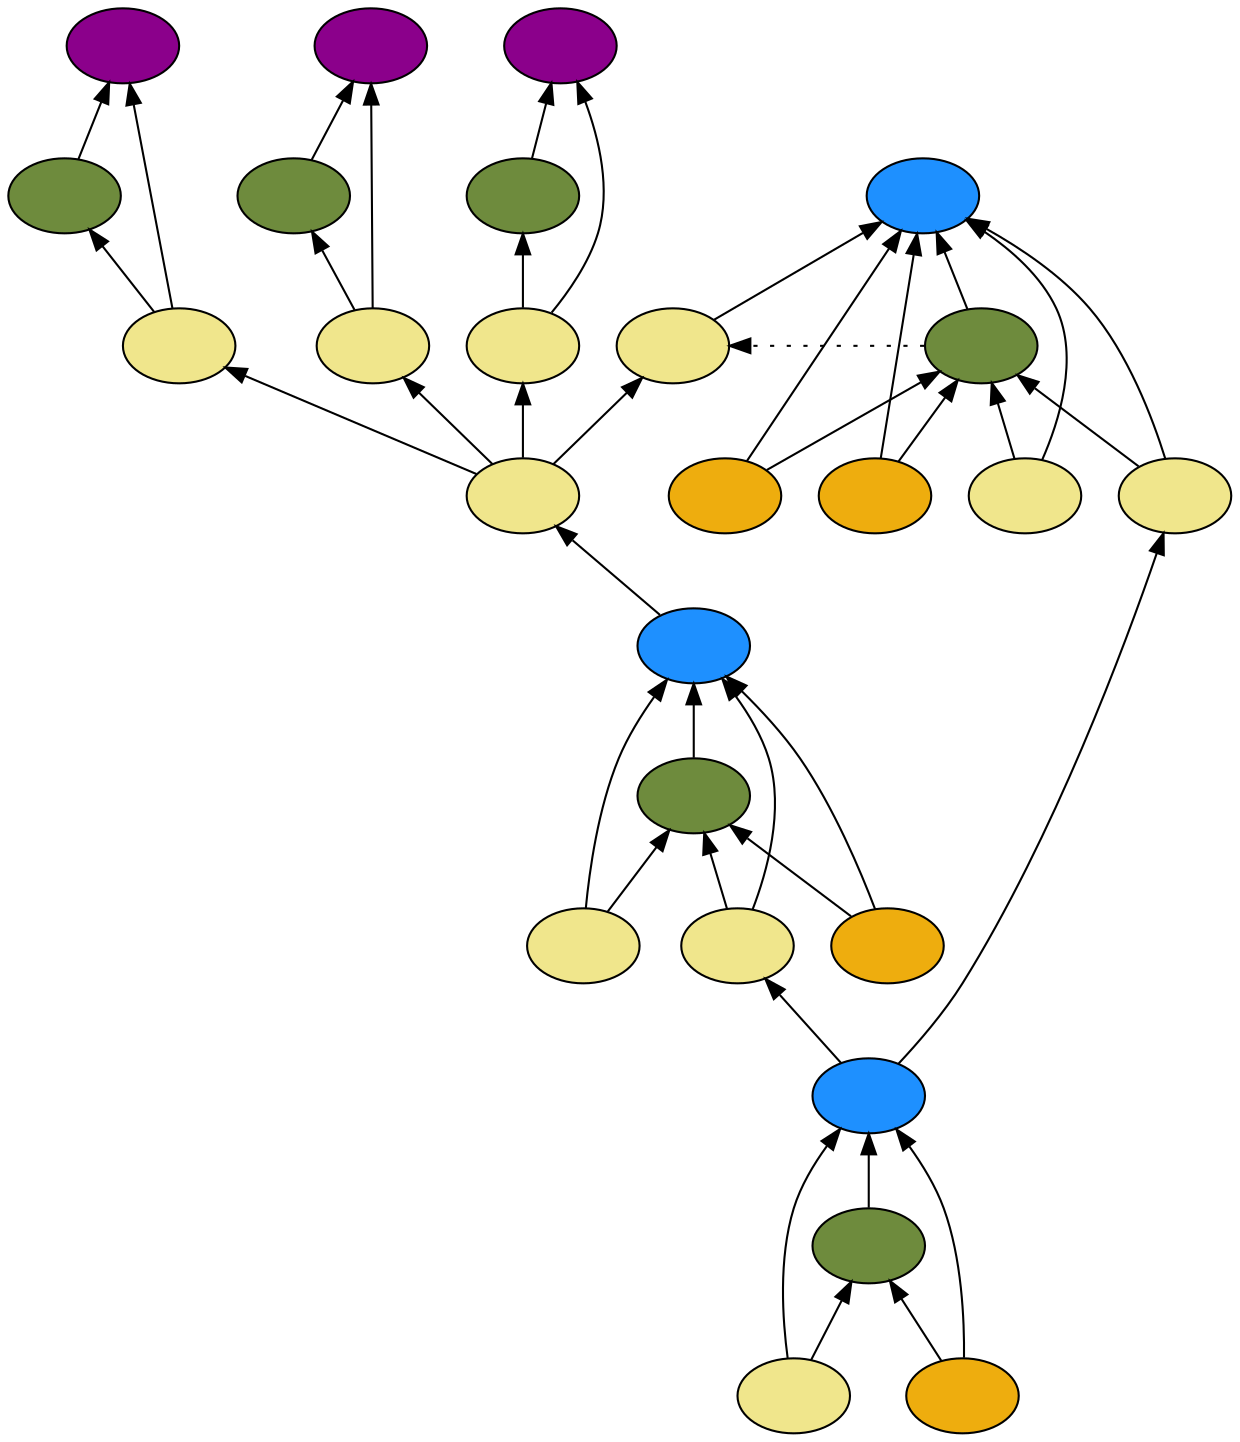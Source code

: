 digraph {
rankdir=BT
fontsize=24
subgraph clster1 {
subgraph clster2 {
"21600256"["fillcolor"="dodgerblue" "fontsize"="24" "label"="" "shape"="ellipse" "style"="filled" ]
"28719440"["fillcolor"="darkolivegreen4" "fontsize"="24" "label"="" "shape"="ellipse" "style"="filled" ]
"21616208"["fillcolor"="khaki" "fontsize"="24" "label"="" "shape"="ellipse" "style"="filled" ]
"19076864"["fillcolor"="darkgoldenrod2" "fontsize"="24" "label"="" "shape"="ellipse" "style"="filled" ]
}

subgraph clster3 {
"20391696"["fillcolor"="dodgerblue" "fontsize"="24" "label"="" "shape"="ellipse" "style"="filled" ]
"23610064"["fillcolor"="darkolivegreen4" "fontsize"="24" "label"="" "shape"="ellipse" "style"="filled" ]
"22059072"["fillcolor"="khaki" "fontsize"="24" "label"="" "shape"="ellipse" "style"="filled" ]
"25014224"["fillcolor"="khaki" "fontsize"="24" "label"="" "shape"="ellipse" "style"="filled" ]
"24940288"["fillcolor"="darkgoldenrod2" "fontsize"="24" "label"="" "shape"="ellipse" "style"="filled" ]
}

subgraph clster4 {
"24988336"["fillcolor"="khaki" "fontsize"="24" "label"="" "shape"="ellipse" "style"="filled" ]
}

subgraph clster5 {
"23051008"["fillcolor"="magenta4" "fontsize"="24" "label"="" "shape"="ellipse" "style"="filled" ]
"24625888"["fillcolor"="darkolivegreen4" "fontsize"="24" "label"="" "shape"="ellipse" "style"="filled" ]
"24181936"["fillcolor"="khaki" "fontsize"="24" "label"="" "shape"="ellipse" "style"="filled" ]
}

subgraph clster6 {
"23304768"["fillcolor"="magenta4" "fontsize"="24" "label"="" "shape"="ellipse" "style"="filled" ]
"22582864"["fillcolor"="darkolivegreen4" "fontsize"="24" "label"="" "shape"="ellipse" "style"="filled" ]
"23710592"["fillcolor"="khaki" "fontsize"="24" "label"="" "shape"="ellipse" "style"="filled" ]
}

subgraph clster7 {
"24939776"["fillcolor"="magenta4" "fontsize"="24" "label"="" "shape"="ellipse" "style"="filled" ]
"22579328"["fillcolor"="darkolivegreen4" "fontsize"="24" "label"="" "shape"="ellipse" "style"="filled" ]
"21571136"["fillcolor"="khaki" "fontsize"="24" "label"="" "shape"="ellipse" "style"="filled" ]
}

subgraph clster8 {
"21801008"["fillcolor"="dodgerblue" "fontsize"="24" "label"="" "shape"="ellipse" "style"="filled" ]
"21608528"["fillcolor"="darkolivegreen4" "fontsize"="24" "label"="" "shape"="ellipse" "style"="filled" ]
"23627488"["fillcolor"="khaki" "fontsize"="24" "label"="" "shape"="ellipse" "style"="filled" ]
"21574256"["fillcolor"="khaki" "fontsize"="24" "label"="" "shape"="ellipse" "style"="filled" ]
"21564608"["fillcolor"="darkgoldenrod2" "fontsize"="24" "label"="" "shape"="ellipse" "style"="filled" ]
"22672608"["fillcolor"="darkgoldenrod2" "fontsize"="24" "label"="" "shape"="ellipse" "style"="filled" ]
}

}

subgraph clster9 {
"23285904"["fillcolor"="khaki" "fontsize"="24" "label"="" "shape"="ellipse" "style"="filled" ]
}

"22059072" -> "20391696"["arrowhead"="normal" "color"="black" "constraint"="true" "style"="solid" ]
"22059072" -> "23610064"["arrowhead"="normal" "color"="black" "constraint"="true" "style"="solid" ]
"25014224" -> "20391696"["arrowhead"="normal" "color"="black" "constraint"="true" "style"="solid" ]
"25014224" -> "23610064"["arrowhead"="normal" "color"="black" "constraint"="true" "style"="solid" ]
"21600256" -> "25014224"["arrowhead"="normal" "color"="black" "constraint"="true" "style"="solid" ]
"24940288" -> "20391696"["arrowhead"="normal" "color"="black" "constraint"="true" "style"="solid" ]
"24940288" -> "23610064"["arrowhead"="normal" "color"="black" "constraint"="true" "style"="solid" ]
"23610064" -> "20391696"["arrowhead"="normal" "color"="black" "constraint"="true" "style"="solid" ]
"21616208" -> "21600256"["arrowhead"="normal" "color"="black" "constraint"="true" "style"="solid" ]
"21616208" -> "28719440"["arrowhead"="normal" "color"="black" "constraint"="true" "style"="solid" ]
"19076864" -> "21600256"["arrowhead"="normal" "color"="black" "constraint"="true" "style"="solid" ]
"19076864" -> "28719440"["arrowhead"="normal" "color"="black" "constraint"="true" "style"="solid" ]
"28719440" -> "21600256"["arrowhead"="normal" "color"="black" "constraint"="true" "style"="solid" ]
"23627488" -> "21801008"["arrowhead"="normal" "color"="black" "constraint"="true" "style"="solid" ]
"23627488" -> "21608528"["arrowhead"="normal" "color"="black" "constraint"="true" "style"="solid" ]
"21574256" -> "21801008"["arrowhead"="normal" "color"="black" "constraint"="true" "style"="solid" ]
"21574256" -> "21608528"["arrowhead"="normal" "color"="black" "constraint"="true" "style"="solid" ]
"21600256" -> "21574256"["arrowhead"="normal" "color"="black" "constraint"="true" "style"="solid" ]
"21564608" -> "21801008"["arrowhead"="normal" "color"="black" "constraint"="true" "style"="solid" ]
"21564608" -> "21608528"["arrowhead"="normal" "color"="black" "constraint"="true" "style"="solid" ]
"22672608" -> "21801008"["arrowhead"="normal" "color"="black" "constraint"="true" "style"="solid" ]
"22672608" -> "21608528"["arrowhead"="normal" "color"="black" "constraint"="true" "style"="solid" ]
"21608528" -> "21801008"["arrowhead"="normal" "color"="black" "constraint"="true" "style"="solid" ]
"23285904" -> "21801008"["arrowhead"="normal" "color"="black" "constraint"="true" "style"="solid" ]
"21608528" -> "23285904"["arrowhead"="normal" "color"="black" "constraint"="false" "style"="dotted" ]
"24181936" -> "23051008"["arrowhead"="normal" "color"="black" "constraint"="true" "style"="solid" ]
"24181936" -> "24625888"["arrowhead"="normal" "color"="black" "constraint"="true" "style"="solid" ]
"24988336" -> "24181936"["arrowhead"="normal" "color"="black" "constraint"="true" "style"="solid" ]
"24625888" -> "23051008"["arrowhead"="normal" "color"="black" "constraint"="true" "style"="solid" ]
"24988336" -> "23285904"["arrowhead"="normal" "color"="black" "constraint"="true" "style"="solid" ]
"23710592" -> "23304768"["arrowhead"="normal" "color"="black" "constraint"="true" "style"="solid" ]
"23710592" -> "22582864"["arrowhead"="normal" "color"="black" "constraint"="true" "style"="solid" ]
"24988336" -> "23710592"["arrowhead"="normal" "color"="black" "constraint"="true" "style"="solid" ]
"22582864" -> "23304768"["arrowhead"="normal" "color"="black" "constraint"="true" "style"="solid" ]
"21571136" -> "24939776"["arrowhead"="normal" "color"="black" "constraint"="true" "style"="solid" ]
"21571136" -> "22579328"["arrowhead"="normal" "color"="black" "constraint"="true" "style"="solid" ]
"24988336" -> "21571136"["arrowhead"="normal" "color"="black" "constraint"="true" "style"="solid" ]
"22579328" -> "24939776"["arrowhead"="normal" "color"="black" "constraint"="true" "style"="solid" ]
"20391696" -> "24988336"["arrowhead"="normal" "color"="black" "constraint"="true" "style"="solid" ]

}
